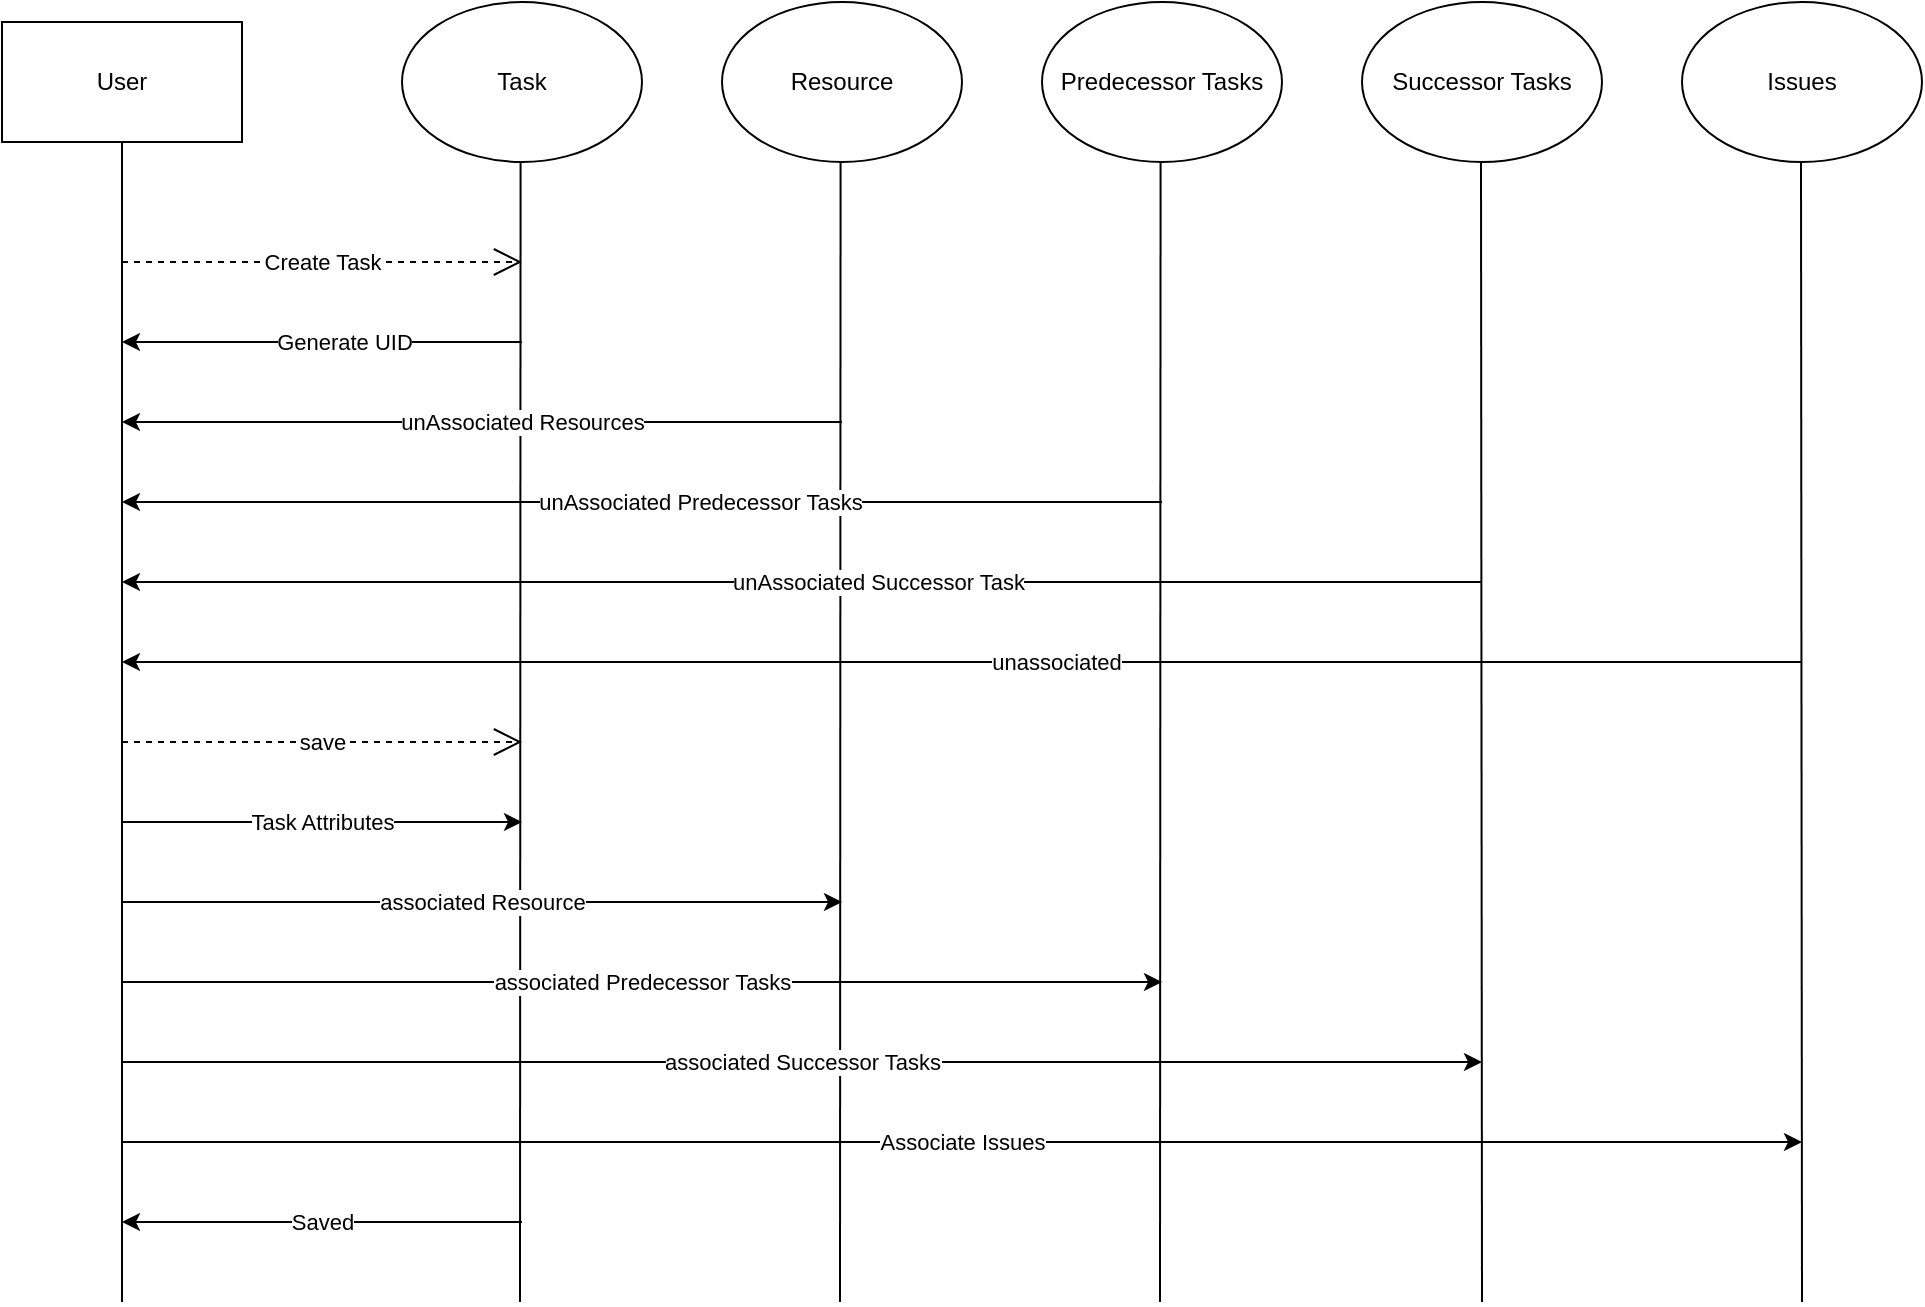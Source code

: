 <mxfile version="13.0.3" type="github"><diagram id="fuKhKUKI9TPdpv6UsRDI" name="Page-1"><mxGraphModel dx="1662" dy="794" grid="1" gridSize="10" guides="1" tooltips="1" connect="1" arrows="1" fold="1" page="1" pageScale="1" pageWidth="850" pageHeight="1100" math="0" shadow="0"><root><mxCell id="0"/><mxCell id="1" parent="0"/><mxCell id="qZje0iIkWgZtfKszHh38-1" value="User" style="rounded=0;whiteSpace=wrap;html=1;" parent="1" vertex="1"><mxGeometry x="80" y="80" width="120" height="60" as="geometry"/></mxCell><mxCell id="qZje0iIkWgZtfKszHh38-2" value="" style="endArrow=none;html=1;entryX=0.5;entryY=1;entryDx=0;entryDy=0;" parent="1" target="qZje0iIkWgZtfKszHh38-1" edge="1"><mxGeometry width="50" height="50" relative="1" as="geometry"><mxPoint x="140" y="720" as="sourcePoint"/><mxPoint x="170" y="350" as="targetPoint"/></mxGeometry></mxCell><mxCell id="qZje0iIkWgZtfKszHh38-3" value="Task" style="ellipse;whiteSpace=wrap;html=1;" parent="1" vertex="1"><mxGeometry x="280" y="70" width="120" height="80" as="geometry"/></mxCell><mxCell id="qZje0iIkWgZtfKszHh38-4" value="Resource" style="ellipse;whiteSpace=wrap;html=1;" parent="1" vertex="1"><mxGeometry x="440" y="70" width="120" height="80" as="geometry"/></mxCell><mxCell id="qZje0iIkWgZtfKszHh38-5" value="Predecessor Tasks" style="ellipse;whiteSpace=wrap;html=1;" parent="1" vertex="1"><mxGeometry x="600" y="70" width="120" height="80" as="geometry"/></mxCell><mxCell id="qZje0iIkWgZtfKszHh38-6" value="" style="endArrow=none;html=1;entryX=0.5;entryY=1;entryDx=0;entryDy=0;" parent="1" edge="1"><mxGeometry width="50" height="50" relative="1" as="geometry"><mxPoint x="339" y="720" as="sourcePoint"/><mxPoint x="339.29" y="150" as="targetPoint"/></mxGeometry></mxCell><mxCell id="qZje0iIkWgZtfKszHh38-7" value="" style="endArrow=none;html=1;entryX=0.5;entryY=1;entryDx=0;entryDy=0;" parent="1" edge="1"><mxGeometry width="50" height="50" relative="1" as="geometry"><mxPoint x="499" y="720" as="sourcePoint"/><mxPoint x="499.29" y="150" as="targetPoint"/></mxGeometry></mxCell><mxCell id="qZje0iIkWgZtfKszHh38-8" value="" style="endArrow=none;html=1;entryX=0.5;entryY=1;entryDx=0;entryDy=0;" parent="1" edge="1"><mxGeometry width="50" height="50" relative="1" as="geometry"><mxPoint x="659" y="720" as="sourcePoint"/><mxPoint x="659.29" y="150" as="targetPoint"/></mxGeometry></mxCell><mxCell id="qZje0iIkWgZtfKszHh38-16" value="Successor Tasks" style="ellipse;whiteSpace=wrap;html=1;" parent="1" vertex="1"><mxGeometry x="760" y="70" width="120" height="80" as="geometry"/></mxCell><mxCell id="qZje0iIkWgZtfKszHh38-17" value="Issues" style="ellipse;whiteSpace=wrap;html=1;" parent="1" vertex="1"><mxGeometry x="920" y="70" width="120" height="80" as="geometry"/></mxCell><mxCell id="uHhbq6WGqlBZ4b7MEo-g-1" value="" style="endArrow=none;html=1;entryX=0.5;entryY=1;entryDx=0;entryDy=0;" parent="1" edge="1"><mxGeometry width="50" height="50" relative="1" as="geometry"><mxPoint x="820" y="720" as="sourcePoint"/><mxPoint x="819.5" y="150" as="targetPoint"/></mxGeometry></mxCell><mxCell id="uHhbq6WGqlBZ4b7MEo-g-2" value="" style="endArrow=none;html=1;entryX=0.5;entryY=1;entryDx=0;entryDy=0;" parent="1" edge="1"><mxGeometry width="50" height="50" relative="1" as="geometry"><mxPoint x="980" y="720" as="sourcePoint"/><mxPoint x="979.5" y="150" as="targetPoint"/></mxGeometry></mxCell><mxCell id="uHhbq6WGqlBZ4b7MEo-g-4" value="Create Task" style="endArrow=open;endSize=12;dashed=1;html=1;" parent="1" edge="1"><mxGeometry width="160" relative="1" as="geometry"><mxPoint x="140" y="200" as="sourcePoint"/><mxPoint x="340" y="200" as="targetPoint"/></mxGeometry></mxCell><mxCell id="uHhbq6WGqlBZ4b7MEo-g-6" value="unAssociated Resources" style="endArrow=classic;html=1;" parent="1" edge="1"><mxGeometry x="-0.111" width="50" height="50" relative="1" as="geometry"><mxPoint x="500" y="280" as="sourcePoint"/><mxPoint x="140" y="280" as="targetPoint"/><mxPoint as="offset"/></mxGeometry></mxCell><mxCell id="uHhbq6WGqlBZ4b7MEo-g-7" value="Generate UID" style="endArrow=classic;html=1;" parent="1" edge="1"><mxGeometry x="-0.111" width="50" height="50" relative="1" as="geometry"><mxPoint x="340" y="240" as="sourcePoint"/><mxPoint x="140" y="240" as="targetPoint"/><mxPoint as="offset"/></mxGeometry></mxCell><mxCell id="uHhbq6WGqlBZ4b7MEo-g-8" value="unAssociated Predecessor Tasks" style="endArrow=classic;html=1;" parent="1" edge="1"><mxGeometry x="-0.111" width="50" height="50" relative="1" as="geometry"><mxPoint x="660" y="320" as="sourcePoint"/><mxPoint x="140" y="320" as="targetPoint"/><mxPoint as="offset"/></mxGeometry></mxCell><mxCell id="uHhbq6WGqlBZ4b7MEo-g-9" value="unAssociated Successor Task" style="endArrow=classic;html=1;" parent="1" edge="1"><mxGeometry x="-0.111" width="50" height="50" relative="1" as="geometry"><mxPoint x="820" y="360" as="sourcePoint"/><mxPoint x="140" y="360" as="targetPoint"/><mxPoint as="offset"/></mxGeometry></mxCell><mxCell id="uHhbq6WGqlBZ4b7MEo-g-10" value="unassociated" style="endArrow=classic;html=1;" parent="1" edge="1"><mxGeometry x="-0.111" width="50" height="50" relative="1" as="geometry"><mxPoint x="980" y="400" as="sourcePoint"/><mxPoint x="140" y="400" as="targetPoint"/><mxPoint as="offset"/></mxGeometry></mxCell><mxCell id="uHhbq6WGqlBZ4b7MEo-g-11" value="save" style="endArrow=open;endSize=12;dashed=1;html=1;" parent="1" edge="1"><mxGeometry width="160" relative="1" as="geometry"><mxPoint x="140" y="440" as="sourcePoint"/><mxPoint x="340" y="440" as="targetPoint"/><Array as="points"><mxPoint x="240" y="440"/></Array></mxGeometry></mxCell><mxCell id="uHhbq6WGqlBZ4b7MEo-g-12" value="Task Attributes" style="endArrow=classic;html=1;" parent="1" edge="1"><mxGeometry width="50" height="50" relative="1" as="geometry"><mxPoint x="140" y="480" as="sourcePoint"/><mxPoint x="340" y="480" as="targetPoint"/><mxPoint as="offset"/></mxGeometry></mxCell><mxCell id="uHhbq6WGqlBZ4b7MEo-g-13" value="associated Resource" style="endArrow=classic;html=1;" parent="1" edge="1"><mxGeometry width="50" height="50" relative="1" as="geometry"><mxPoint x="140" y="520" as="sourcePoint"/><mxPoint x="500" y="520" as="targetPoint"/><mxPoint as="offset"/></mxGeometry></mxCell><mxCell id="uHhbq6WGqlBZ4b7MEo-g-14" value="associated Predecessor Tasks" style="endArrow=classic;html=1;" parent="1" edge="1"><mxGeometry width="50" height="50" relative="1" as="geometry"><mxPoint x="140" y="560" as="sourcePoint"/><mxPoint x="660" y="560" as="targetPoint"/><mxPoint as="offset"/></mxGeometry></mxCell><mxCell id="uHhbq6WGqlBZ4b7MEo-g-15" value="associated Successor Tasks" style="endArrow=classic;html=1;" parent="1" edge="1"><mxGeometry width="50" height="50" relative="1" as="geometry"><mxPoint x="140" y="600" as="sourcePoint"/><mxPoint x="820" y="600" as="targetPoint"/><mxPoint as="offset"/></mxGeometry></mxCell><mxCell id="uHhbq6WGqlBZ4b7MEo-g-16" value="Associate Issues" style="endArrow=classic;html=1;" parent="1" edge="1"><mxGeometry width="50" height="50" relative="1" as="geometry"><mxPoint x="140" y="640" as="sourcePoint"/><mxPoint x="980" y="640" as="targetPoint"/><mxPoint as="offset"/></mxGeometry></mxCell><mxCell id="uHhbq6WGqlBZ4b7MEo-g-17" value="Saved" style="endArrow=classic;html=1;" parent="1" edge="1"><mxGeometry width="50" height="50" relative="1" as="geometry"><mxPoint x="340" y="680" as="sourcePoint"/><mxPoint x="140" y="680" as="targetPoint"/><mxPoint as="offset"/></mxGeometry></mxCell></root></mxGraphModel></diagram></mxfile>